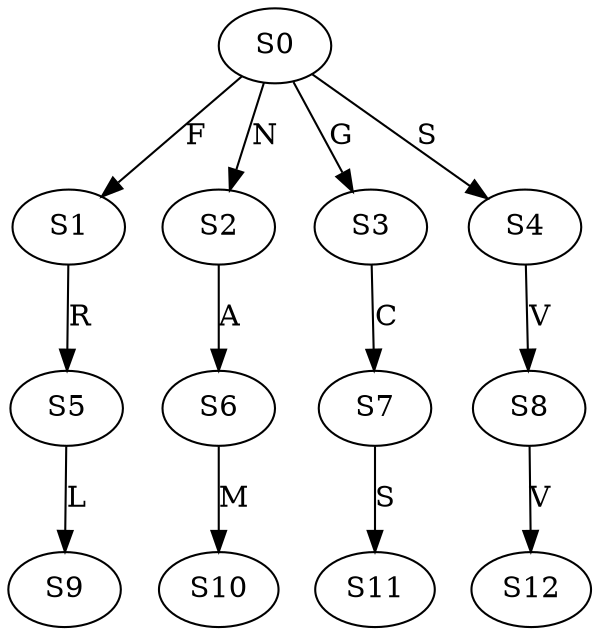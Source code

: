 strict digraph  {
	S0 -> S1 [ label = F ];
	S0 -> S2 [ label = N ];
	S0 -> S3 [ label = G ];
	S0 -> S4 [ label = S ];
	S1 -> S5 [ label = R ];
	S2 -> S6 [ label = A ];
	S3 -> S7 [ label = C ];
	S4 -> S8 [ label = V ];
	S5 -> S9 [ label = L ];
	S6 -> S10 [ label = M ];
	S7 -> S11 [ label = S ];
	S8 -> S12 [ label = V ];
}

